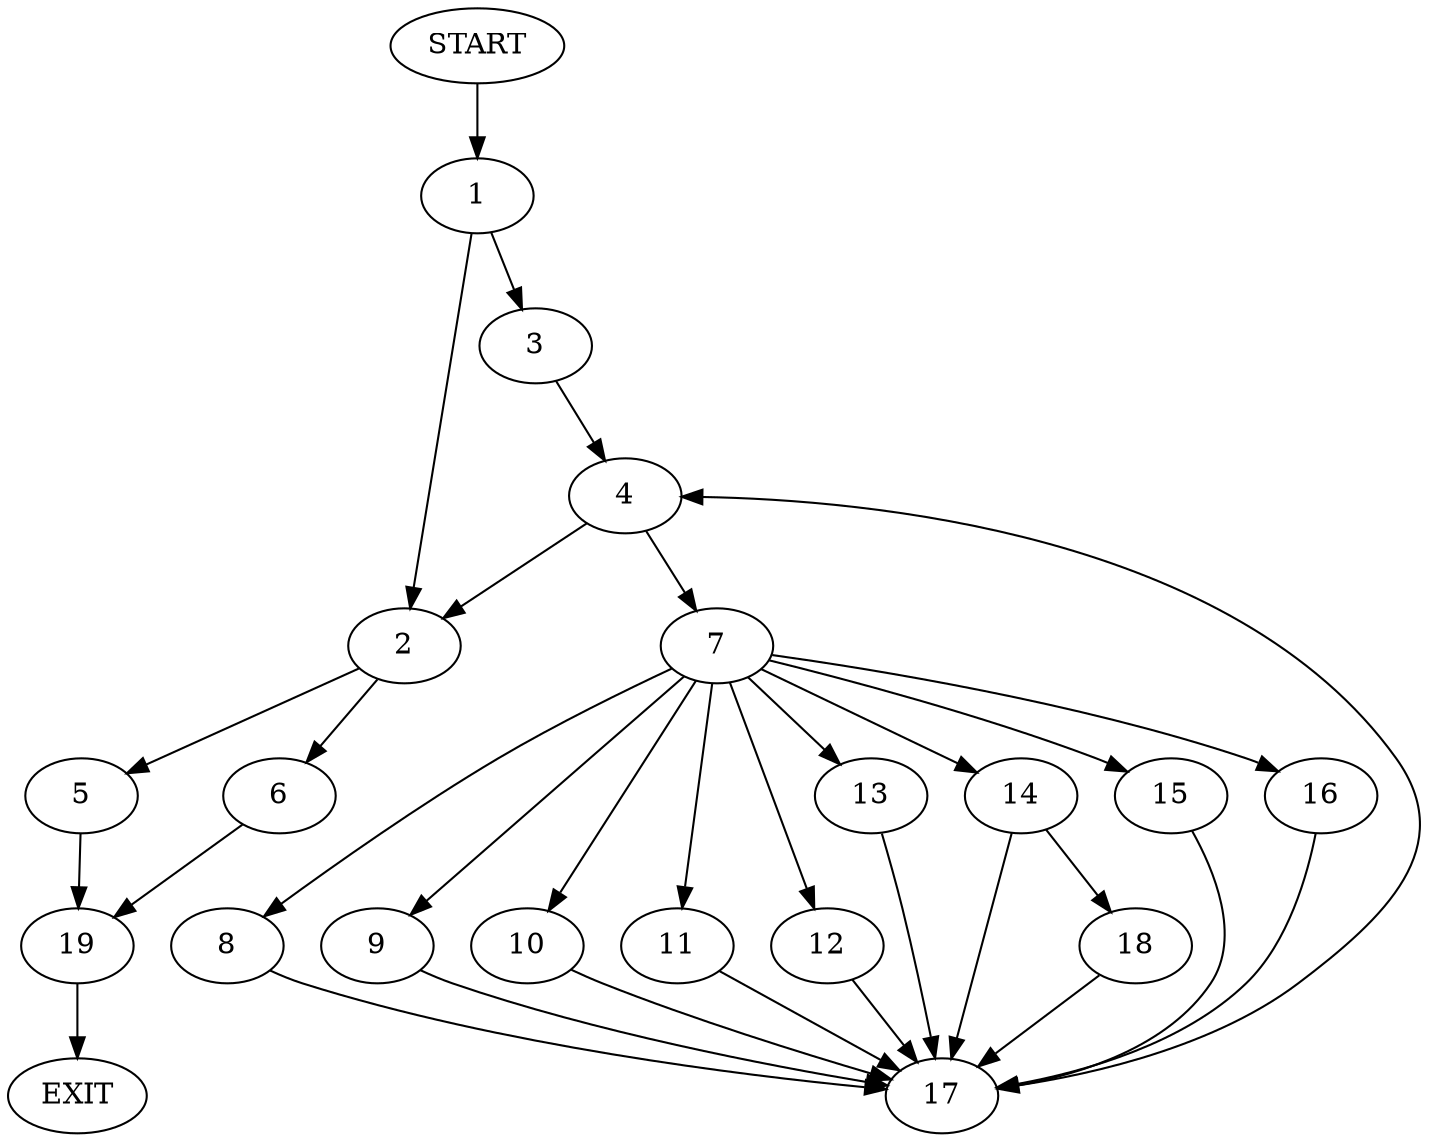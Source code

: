 digraph {
0 [label="START"]
20 [label="EXIT"]
0 -> 1
1 -> 2
1 -> 3
3 -> 4
2 -> 5
2 -> 6
4 -> 2
4 -> 7
7 -> 8
7 -> 9
7 -> 10
7 -> 11
7 -> 12
7 -> 13
7 -> 14
7 -> 15
7 -> 16
10 -> 17
11 -> 17
9 -> 17
15 -> 17
12 -> 17
8 -> 17
13 -> 17
14 -> 18
14 -> 17
16 -> 17
17 -> 4
18 -> 17
5 -> 19
6 -> 19
19 -> 20
}
